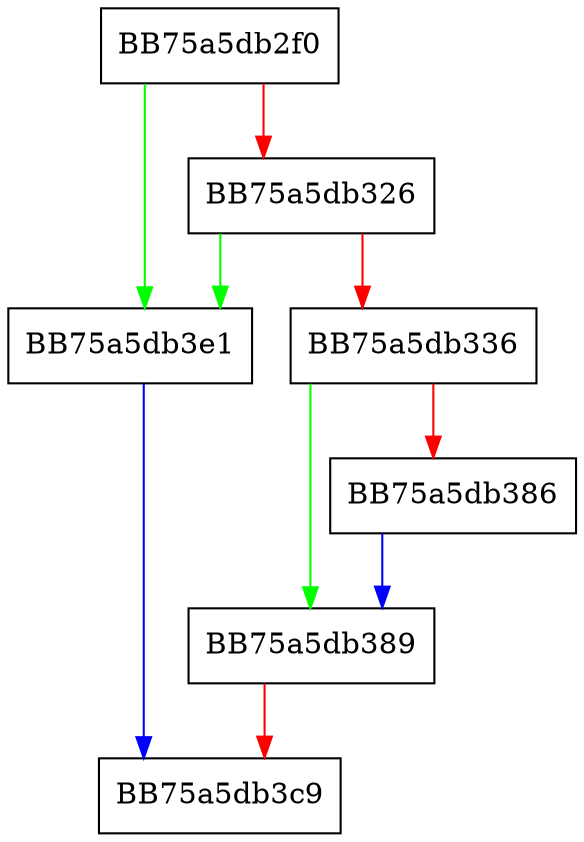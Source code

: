 digraph GetThreatDetails {
  node [shape="box"];
  graph [splines=ortho];
  BB75a5db2f0 -> BB75a5db3e1 [color="green"];
  BB75a5db2f0 -> BB75a5db326 [color="red"];
  BB75a5db326 -> BB75a5db3e1 [color="green"];
  BB75a5db326 -> BB75a5db336 [color="red"];
  BB75a5db336 -> BB75a5db389 [color="green"];
  BB75a5db336 -> BB75a5db386 [color="red"];
  BB75a5db386 -> BB75a5db389 [color="blue"];
  BB75a5db389 -> BB75a5db3c9 [color="red"];
  BB75a5db3e1 -> BB75a5db3c9 [color="blue"];
}